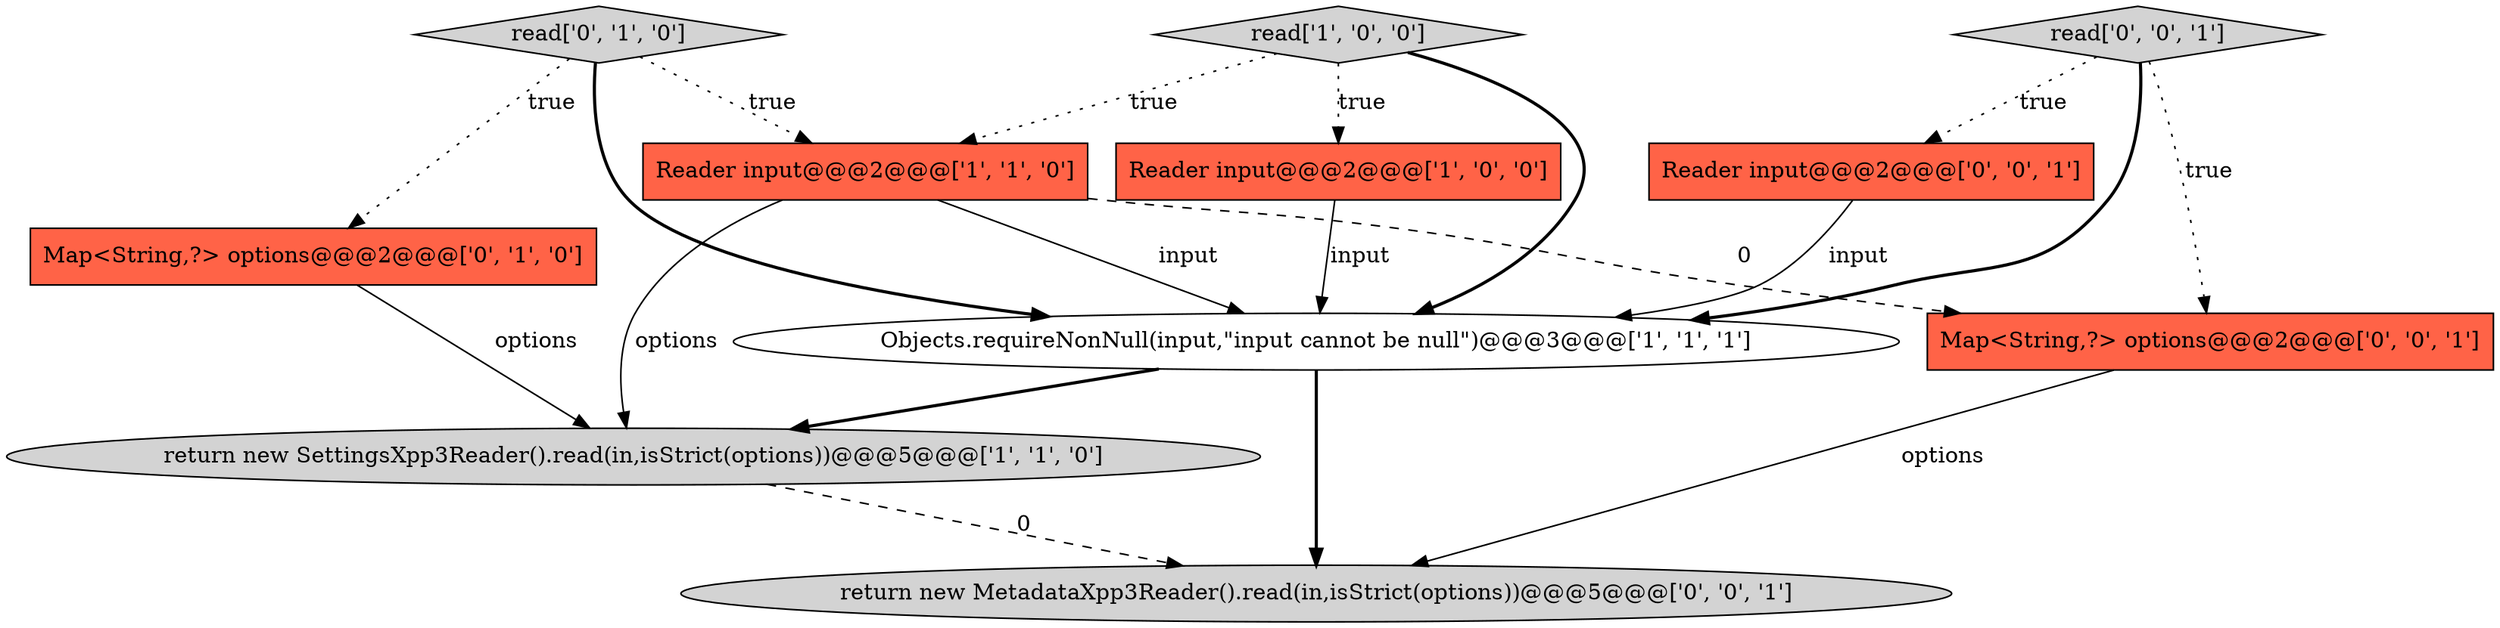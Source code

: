 digraph {
5 [style = filled, label = "Map<String,?> options@@@2@@@['0', '1', '0']", fillcolor = tomato, shape = box image = "AAA0AAABBB2BBB"];
0 [style = filled, label = "Reader input@@@2@@@['1', '0', '0']", fillcolor = tomato, shape = box image = "AAA0AAABBB1BBB"];
4 [style = filled, label = "Reader input@@@2@@@['1', '1', '0']", fillcolor = tomato, shape = box image = "AAA0AAABBB1BBB"];
7 [style = filled, label = "Reader input@@@2@@@['0', '0', '1']", fillcolor = tomato, shape = box image = "AAA0AAABBB3BBB"];
8 [style = filled, label = "return new MetadataXpp3Reader().read(in,isStrict(options))@@@5@@@['0', '0', '1']", fillcolor = lightgray, shape = ellipse image = "AAA0AAABBB3BBB"];
6 [style = filled, label = "read['0', '1', '0']", fillcolor = lightgray, shape = diamond image = "AAA0AAABBB2BBB"];
1 [style = filled, label = "read['1', '0', '0']", fillcolor = lightgray, shape = diamond image = "AAA0AAABBB1BBB"];
2 [style = filled, label = "Objects.requireNonNull(input,\"input cannot be null\")@@@3@@@['1', '1', '1']", fillcolor = white, shape = ellipse image = "AAA0AAABBB1BBB"];
10 [style = filled, label = "Map<String,?> options@@@2@@@['0', '0', '1']", fillcolor = tomato, shape = box image = "AAA0AAABBB3BBB"];
9 [style = filled, label = "read['0', '0', '1']", fillcolor = lightgray, shape = diamond image = "AAA0AAABBB3BBB"];
3 [style = filled, label = "return new SettingsXpp3Reader().read(in,isStrict(options))@@@5@@@['1', '1', '0']", fillcolor = lightgray, shape = ellipse image = "AAA0AAABBB1BBB"];
3->8 [style = dashed, label="0"];
1->2 [style = bold, label=""];
6->5 [style = dotted, label="true"];
4->3 [style = solid, label="options"];
1->0 [style = dotted, label="true"];
1->4 [style = dotted, label="true"];
5->3 [style = solid, label="options"];
7->2 [style = solid, label="input"];
6->4 [style = dotted, label="true"];
9->7 [style = dotted, label="true"];
4->10 [style = dashed, label="0"];
10->8 [style = solid, label="options"];
9->10 [style = dotted, label="true"];
9->2 [style = bold, label=""];
0->2 [style = solid, label="input"];
2->8 [style = bold, label=""];
2->3 [style = bold, label=""];
4->2 [style = solid, label="input"];
6->2 [style = bold, label=""];
}
